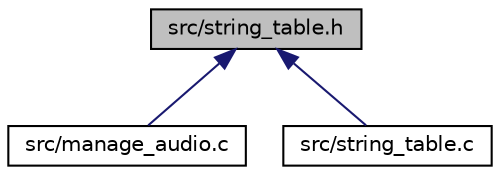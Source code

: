 digraph "src/string_table.h"
{
  edge [fontname="Helvetica",fontsize="10",labelfontname="Helvetica",labelfontsize="10"];
  node [fontname="Helvetica",fontsize="10",shape=record];
  Node1 [label="src/string_table.h",height=0.2,width=0.4,color="black", fillcolor="grey75", style="filled", fontcolor="black"];
  Node1 -> Node2 [dir="back",color="midnightblue",fontsize="10",style="solid",fontname="Helvetica"];
  Node2 [label="src/manage_audio.c",height=0.2,width=0.4,color="black", fillcolor="white", style="filled",URL="$manage__audio_8c.html",tooltip="The main routines calling the logic functions. "];
  Node1 -> Node3 [dir="back",color="midnightblue",fontsize="10",style="solid",fontname="Helvetica"];
  Node3 [label="src/string_table.c",height=0.2,width=0.4,color="black", fillcolor="white", style="filled",URL="$string__table_8c.html",tooltip="Application strings are stored here. "];
}
